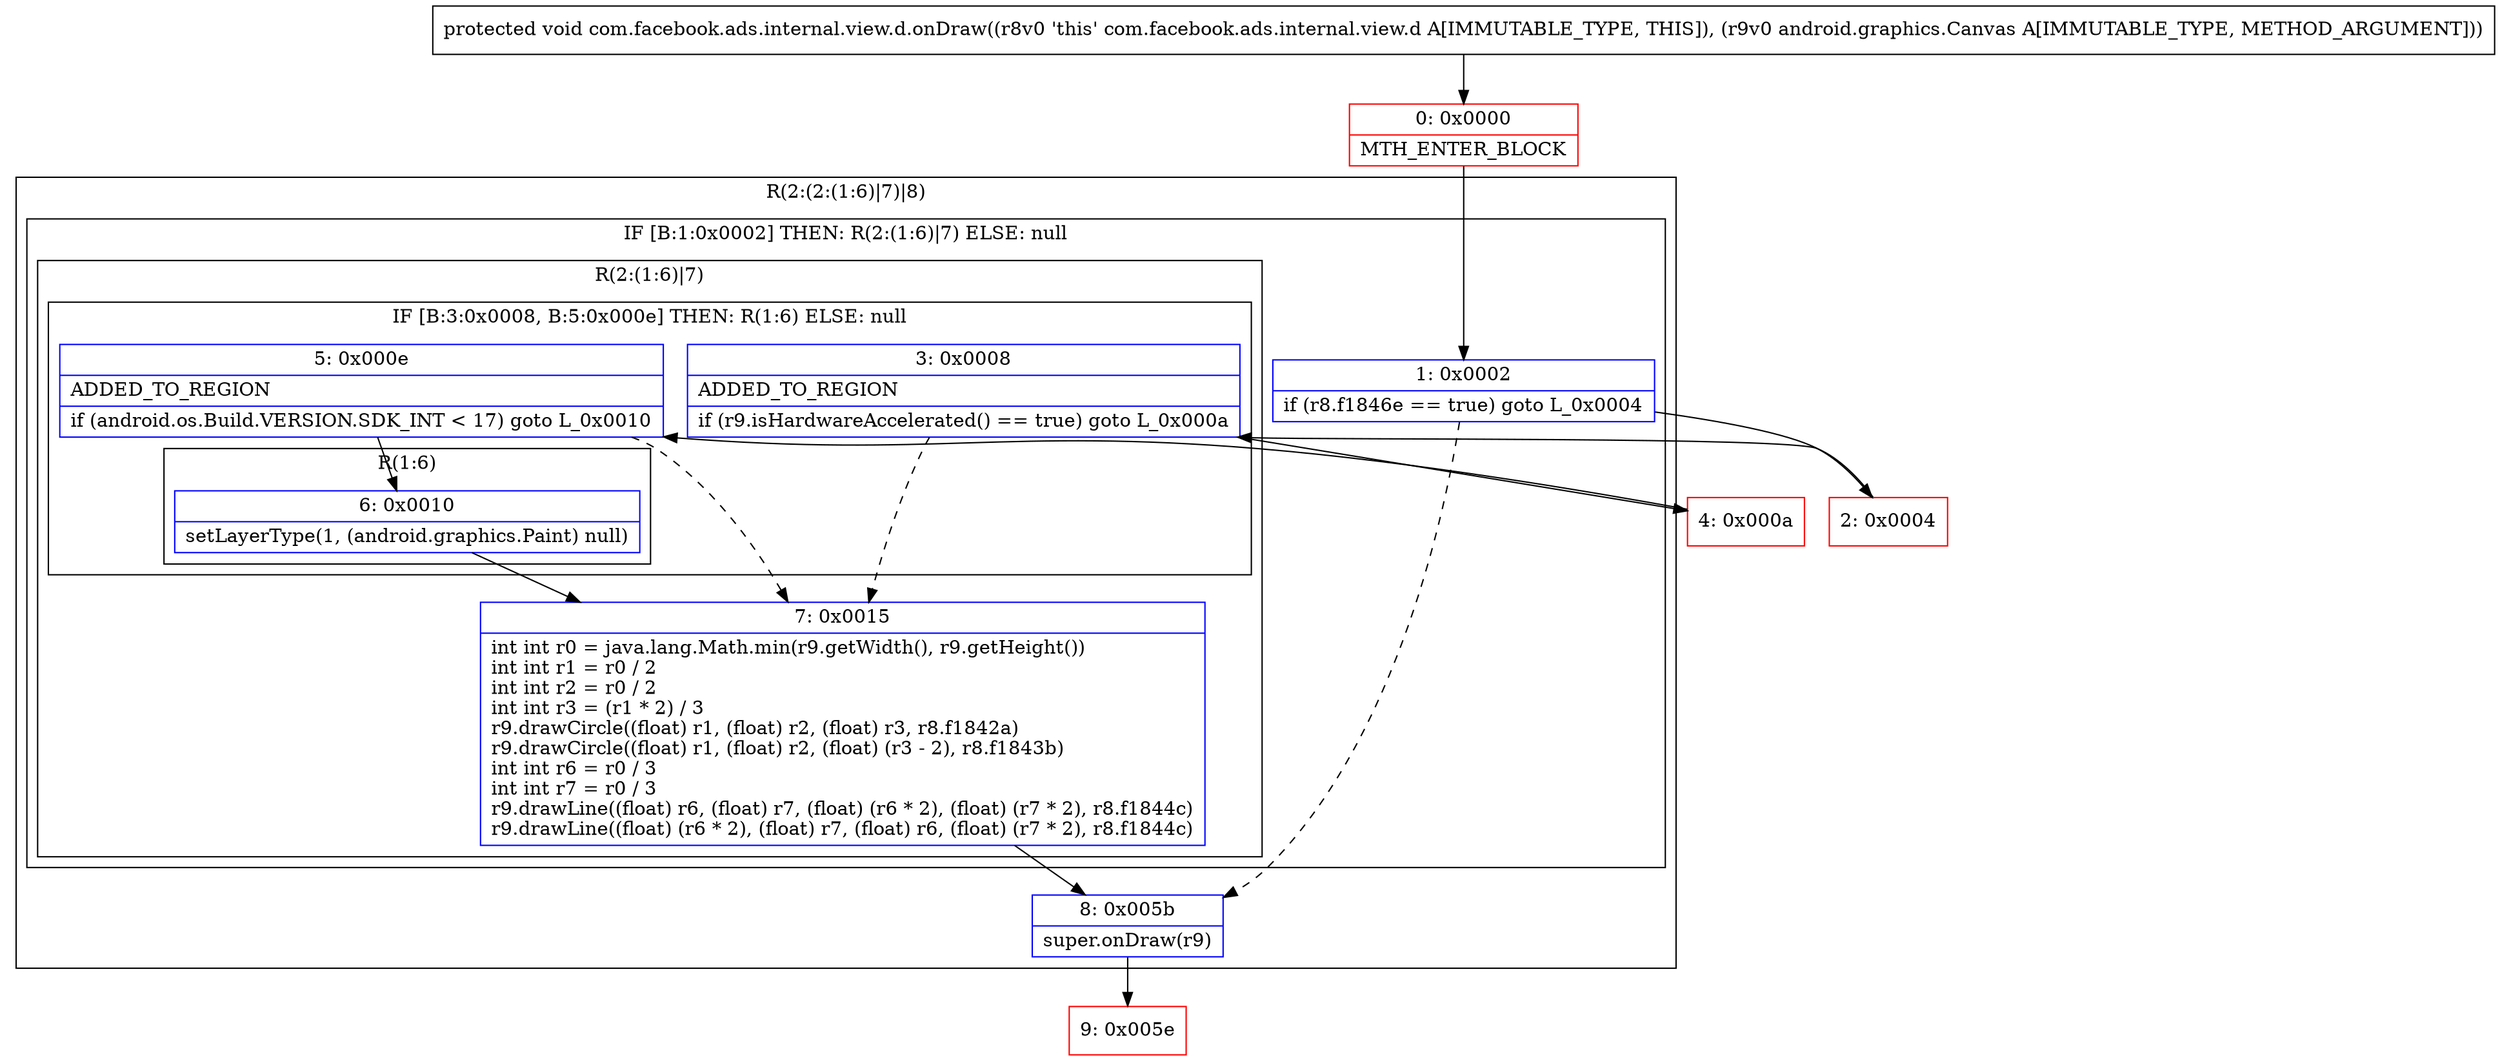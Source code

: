 digraph "CFG forcom.facebook.ads.internal.view.d.onDraw(Landroid\/graphics\/Canvas;)V" {
subgraph cluster_Region_1069896641 {
label = "R(2:(2:(1:6)|7)|8)";
node [shape=record,color=blue];
subgraph cluster_IfRegion_749791348 {
label = "IF [B:1:0x0002] THEN: R(2:(1:6)|7) ELSE: null";
node [shape=record,color=blue];
Node_1 [shape=record,label="{1\:\ 0x0002|if (r8.f1846e == true) goto L_0x0004\l}"];
subgraph cluster_Region_1140421974 {
label = "R(2:(1:6)|7)";
node [shape=record,color=blue];
subgraph cluster_IfRegion_1081216850 {
label = "IF [B:3:0x0008, B:5:0x000e] THEN: R(1:6) ELSE: null";
node [shape=record,color=blue];
Node_3 [shape=record,label="{3\:\ 0x0008|ADDED_TO_REGION\l|if (r9.isHardwareAccelerated() == true) goto L_0x000a\l}"];
Node_5 [shape=record,label="{5\:\ 0x000e|ADDED_TO_REGION\l|if (android.os.Build.VERSION.SDK_INT \< 17) goto L_0x0010\l}"];
subgraph cluster_Region_2014202240 {
label = "R(1:6)";
node [shape=record,color=blue];
Node_6 [shape=record,label="{6\:\ 0x0010|setLayerType(1, (android.graphics.Paint) null)\l}"];
}
}
Node_7 [shape=record,label="{7\:\ 0x0015|int int r0 = java.lang.Math.min(r9.getWidth(), r9.getHeight())\lint int r1 = r0 \/ 2\lint int r2 = r0 \/ 2\lint int r3 = (r1 * 2) \/ 3\lr9.drawCircle((float) r1, (float) r2, (float) r3, r8.f1842a)\lr9.drawCircle((float) r1, (float) r2, (float) (r3 \- 2), r8.f1843b)\lint int r6 = r0 \/ 3\lint int r7 = r0 \/ 3\lr9.drawLine((float) r6, (float) r7, (float) (r6 * 2), (float) (r7 * 2), r8.f1844c)\lr9.drawLine((float) (r6 * 2), (float) r7, (float) r6, (float) (r7 * 2), r8.f1844c)\l}"];
}
}
Node_8 [shape=record,label="{8\:\ 0x005b|super.onDraw(r9)\l}"];
}
Node_0 [shape=record,color=red,label="{0\:\ 0x0000|MTH_ENTER_BLOCK\l}"];
Node_2 [shape=record,color=red,label="{2\:\ 0x0004}"];
Node_4 [shape=record,color=red,label="{4\:\ 0x000a}"];
Node_9 [shape=record,color=red,label="{9\:\ 0x005e}"];
MethodNode[shape=record,label="{protected void com.facebook.ads.internal.view.d.onDraw((r8v0 'this' com.facebook.ads.internal.view.d A[IMMUTABLE_TYPE, THIS]), (r9v0 android.graphics.Canvas A[IMMUTABLE_TYPE, METHOD_ARGUMENT])) }"];
MethodNode -> Node_0;
Node_1 -> Node_2;
Node_1 -> Node_8[style=dashed];
Node_3 -> Node_4;
Node_3 -> Node_7[style=dashed];
Node_5 -> Node_6;
Node_5 -> Node_7[style=dashed];
Node_6 -> Node_7;
Node_7 -> Node_8;
Node_8 -> Node_9;
Node_0 -> Node_1;
Node_2 -> Node_3;
Node_4 -> Node_5;
}

